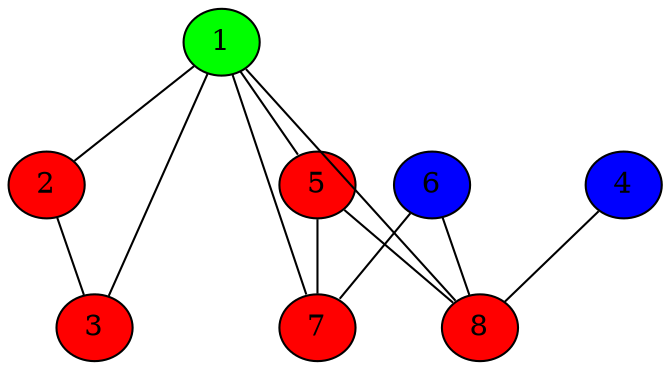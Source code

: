 graph G {
  graph [splines=false overlap=false]
  node  [shape=ellipse, width=0.3, height=0.3]
  1 [style=filled, fillcolor="green"];
  2 [style=filled, fillcolor="red"];
  3 [style=filled, fillcolor="red"];
  4 [style=filled, fillcolor="blue"];
  5 [style=filled, fillcolor="red"];
  6 [style=filled, fillcolor="blue"];
  7 [style=filled, fillcolor="red"];
  8 [style=filled, fillcolor="red"];
  1 -- 2;
  1 -- 3;
  1 -- 5;
  1 -- 7;
  1 -- 8;
  2 -- 3;
  4 -- 8;
  5 -- 7;
  5 -- 8;
  6 -- 7;
  6 -- 8;
}
